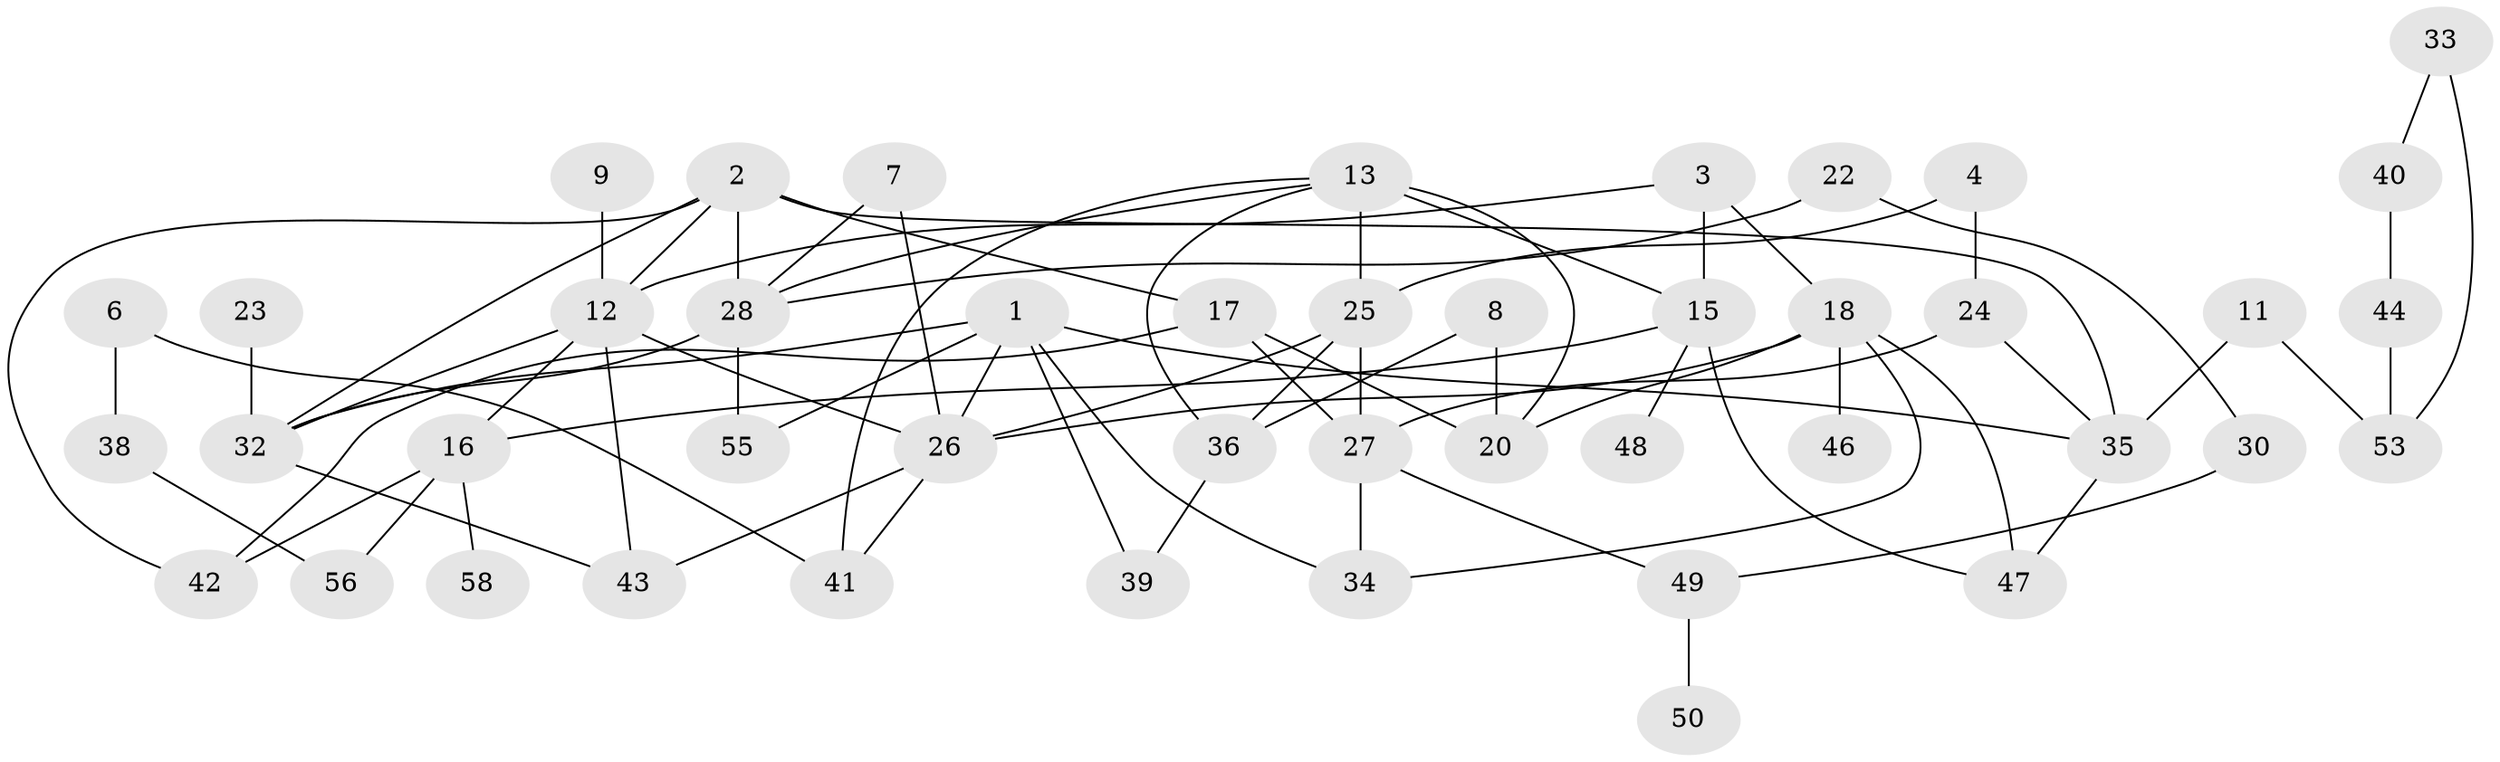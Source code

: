 // original degree distribution, {2: 0.22727272727272727, 3: 0.24545454545454545, 1: 0.20909090909090908, 0: 0.10909090909090909, 6: 0.03636363636363636, 4: 0.11818181818181818, 5: 0.03636363636363636, 7: 0.01818181818181818}
// Generated by graph-tools (version 1.1) at 2025/33/03/09/25 02:33:58]
// undirected, 45 vertices, 74 edges
graph export_dot {
graph [start="1"]
  node [color=gray90,style=filled];
  1;
  2;
  3;
  4;
  6;
  7;
  8;
  9;
  11;
  12;
  13;
  15;
  16;
  17;
  18;
  20;
  22;
  23;
  24;
  25;
  26;
  27;
  28;
  30;
  32;
  33;
  34;
  35;
  36;
  38;
  39;
  40;
  41;
  42;
  43;
  44;
  46;
  47;
  48;
  49;
  50;
  53;
  55;
  56;
  58;
  1 -- 26 [weight=1.0];
  1 -- 32 [weight=1.0];
  1 -- 34 [weight=3.0];
  1 -- 35 [weight=1.0];
  1 -- 39 [weight=1.0];
  1 -- 55 [weight=1.0];
  2 -- 12 [weight=1.0];
  2 -- 17 [weight=1.0];
  2 -- 28 [weight=1.0];
  2 -- 32 [weight=1.0];
  2 -- 35 [weight=1.0];
  2 -- 42 [weight=1.0];
  3 -- 12 [weight=2.0];
  3 -- 15 [weight=2.0];
  3 -- 18 [weight=1.0];
  4 -- 24 [weight=1.0];
  4 -- 25 [weight=1.0];
  6 -- 38 [weight=1.0];
  6 -- 41 [weight=1.0];
  7 -- 26 [weight=1.0];
  7 -- 28 [weight=1.0];
  8 -- 20 [weight=1.0];
  8 -- 36 [weight=1.0];
  9 -- 12 [weight=2.0];
  11 -- 35 [weight=1.0];
  11 -- 53 [weight=1.0];
  12 -- 16 [weight=1.0];
  12 -- 26 [weight=1.0];
  12 -- 32 [weight=1.0];
  12 -- 43 [weight=1.0];
  13 -- 15 [weight=1.0];
  13 -- 20 [weight=2.0];
  13 -- 25 [weight=1.0];
  13 -- 28 [weight=1.0];
  13 -- 36 [weight=1.0];
  13 -- 41 [weight=1.0];
  15 -- 16 [weight=1.0];
  15 -- 47 [weight=2.0];
  15 -- 48 [weight=1.0];
  16 -- 42 [weight=1.0];
  16 -- 56 [weight=1.0];
  16 -- 58 [weight=1.0];
  17 -- 20 [weight=1.0];
  17 -- 27 [weight=1.0];
  17 -- 42 [weight=1.0];
  18 -- 20 [weight=1.0];
  18 -- 26 [weight=1.0];
  18 -- 34 [weight=2.0];
  18 -- 46 [weight=1.0];
  18 -- 47 [weight=2.0];
  22 -- 28 [weight=1.0];
  22 -- 30 [weight=1.0];
  23 -- 32 [weight=1.0];
  24 -- 27 [weight=1.0];
  24 -- 35 [weight=1.0];
  25 -- 26 [weight=1.0];
  25 -- 27 [weight=1.0];
  25 -- 36 [weight=1.0];
  26 -- 41 [weight=1.0];
  26 -- 43 [weight=1.0];
  27 -- 34 [weight=1.0];
  27 -- 49 [weight=1.0];
  28 -- 32 [weight=1.0];
  28 -- 55 [weight=1.0];
  30 -- 49 [weight=1.0];
  32 -- 43 [weight=1.0];
  33 -- 40 [weight=1.0];
  33 -- 53 [weight=1.0];
  35 -- 47 [weight=1.0];
  36 -- 39 [weight=1.0];
  38 -- 56 [weight=1.0];
  40 -- 44 [weight=2.0];
  44 -- 53 [weight=1.0];
  49 -- 50 [weight=1.0];
}
